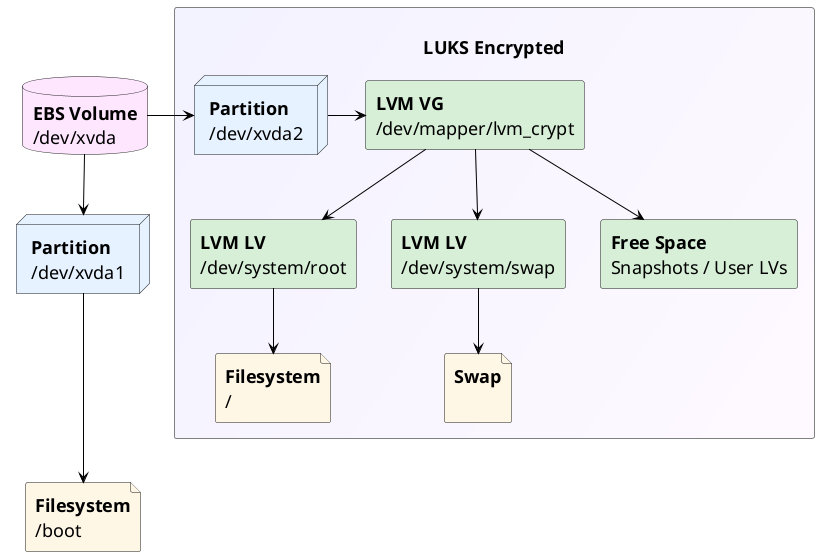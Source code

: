 @startuml
Scale 1
Hide Stereotype
SkinParam ArrowColor Black
SkinParam DefaultFontSize 18
SkinParam DefaultFontName Arial

Together {
	Database "**EBS Volume**\n/dev/xvda" as Disk #FFE6FF
	Node "**Partition**\n/dev/xvda1" as Partition1 #E6F2FF
	Disk-down->Partition1

	File "**Filesystem**\n/boot" as Boot #FFF7E6
	Partition1-down-->Boot
}

SkinParam Rectangle {
	BorderColor<<LUKS>> Gray
	BackgroundColor<<LUKS>> #F3F2FF/#FFFAFF
}

Rectangle "\n**LUKS Encrypted**" as LUKS <<LUKS>> {
	Node "**Partition**\n/dev/xvda2" as Partition2 #E6F2FF
	Disk-right->Partition2
	
	Rectangle "**LVM VG**\n/dev/mapper/lvm_crypt" as VG #D7EED7
	Partition2-right->VG
	
	Rectangle "**LVM LV**\n/dev/system/root" as LV_Root #D7EED7
	VG-down->LV_Root
	File "**Filesystem**\n/" as root #FFF7E6
	LV_Root-down->root
	
	Rectangle "**LVM LV**\n/dev/system/swap" as LV_Swap #D7EED7
	VG-down->LV_Swap
	File "**Swap**\n" as swap #FFF7E6
	LV_Swap-down->swap
	
	Rectangle "**Free Space**\nSnapshots / User LVs" as LV_Free #D7EED7
	VG-down->LV_Free
}
@enduml
